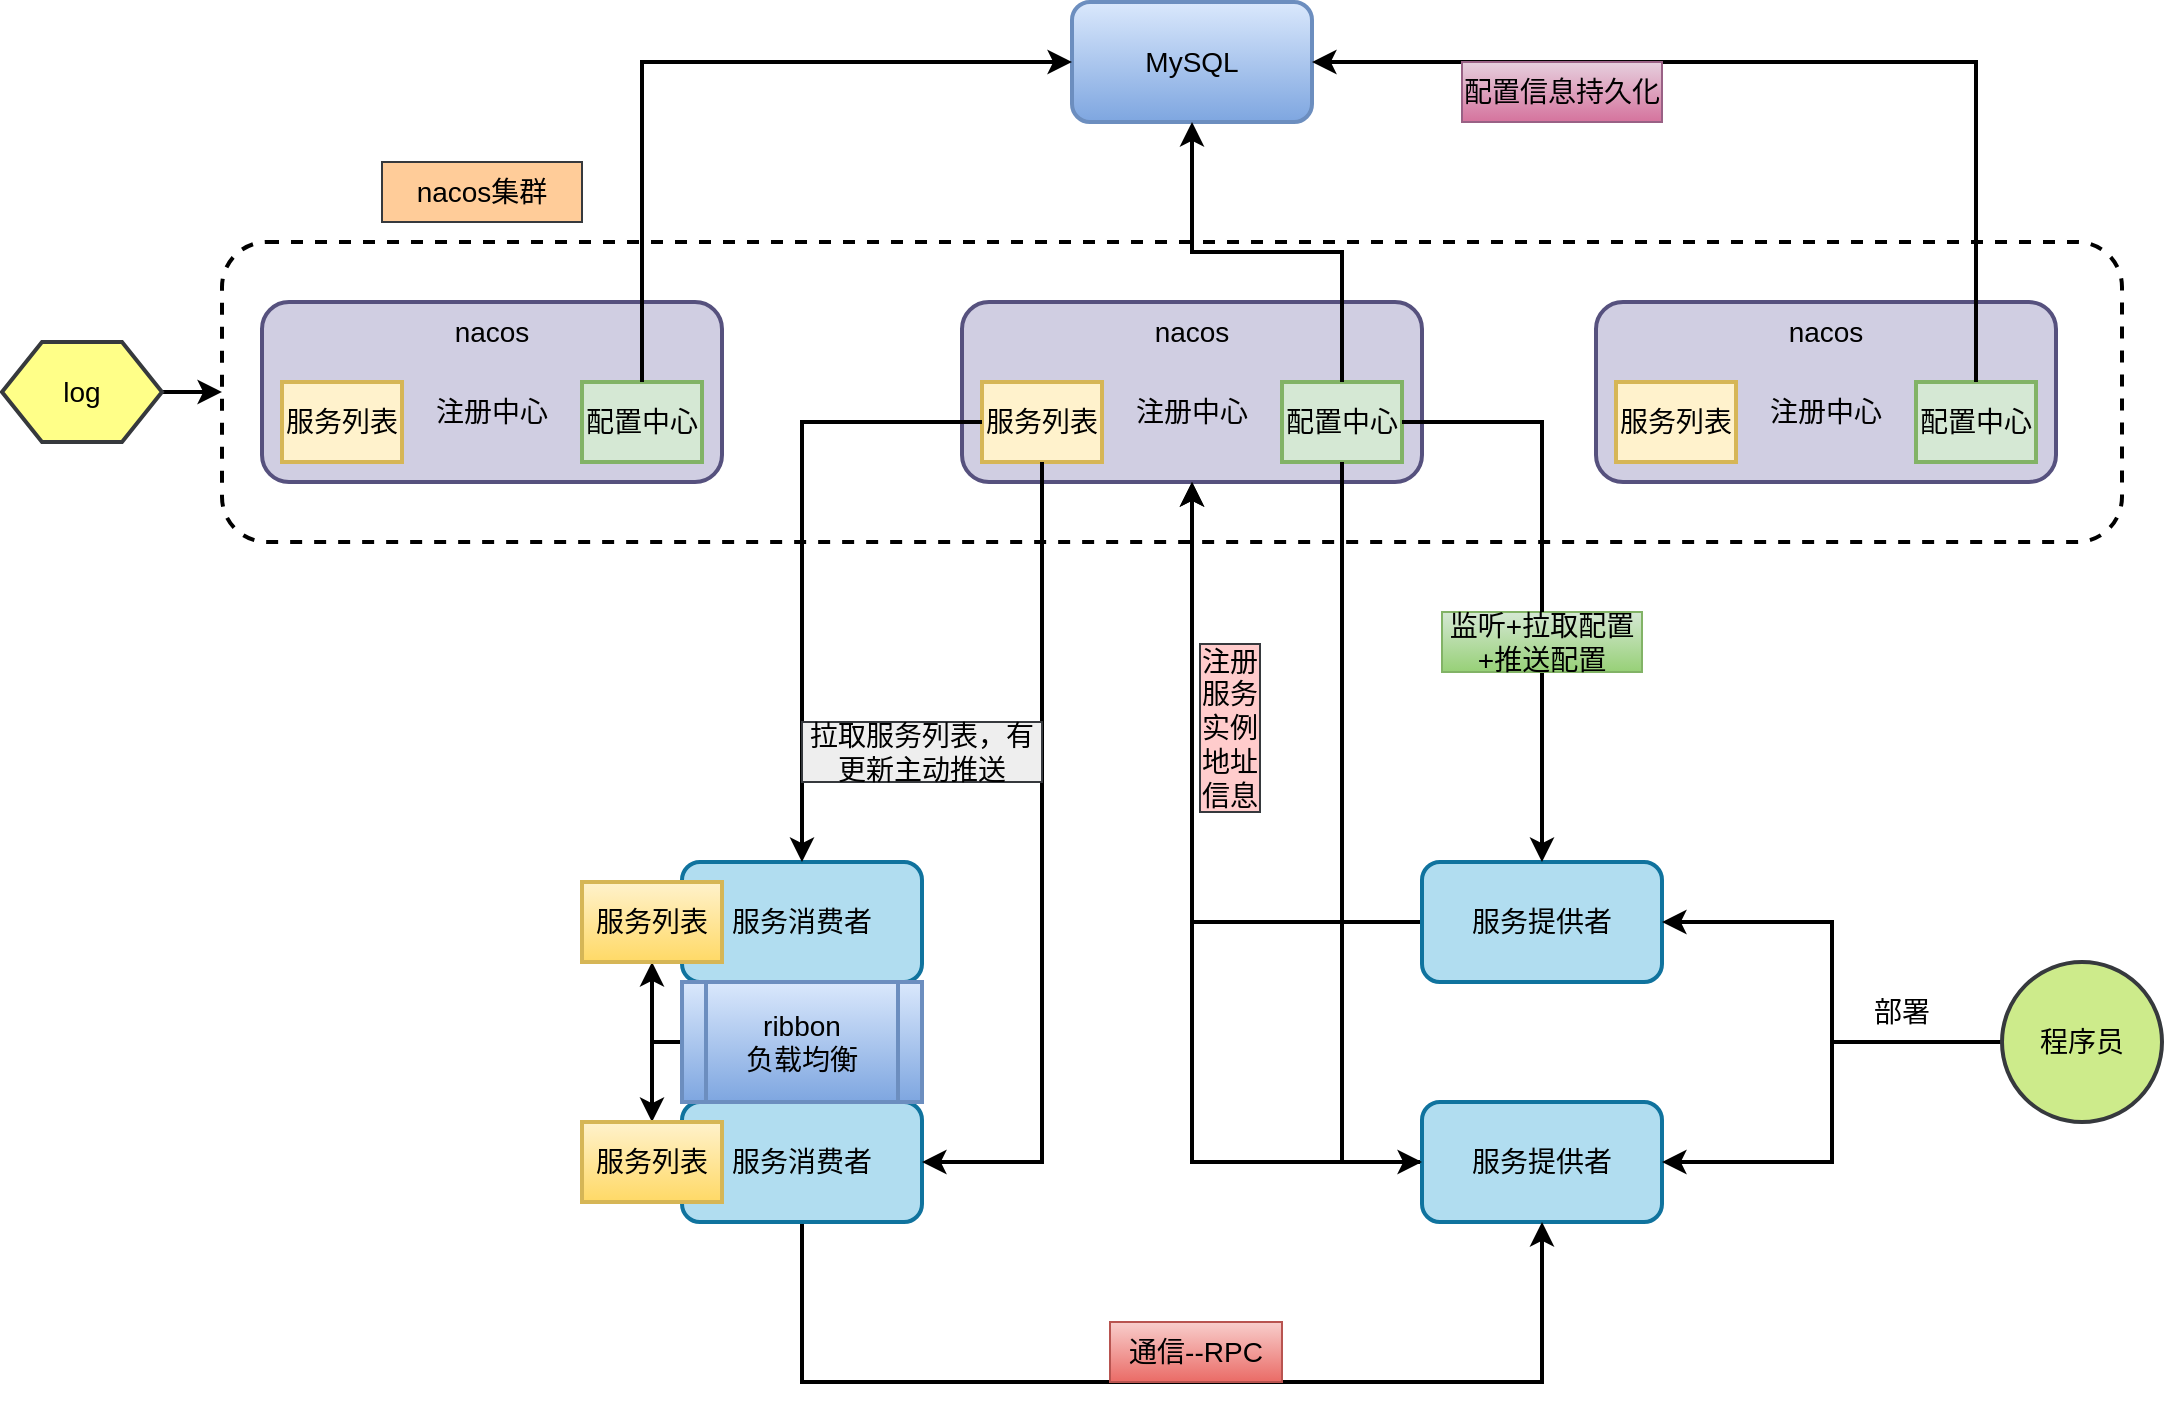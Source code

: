 <mxfile version="19.0.3" type="github">
  <diagram id="ZfL29_LFerHvkNmKuajL" name="第 1 页">
    <mxGraphModel dx="1865" dy="615" grid="1" gridSize="10" guides="1" tooltips="1" connect="1" arrows="1" fold="1" page="1" pageScale="1" pageWidth="827" pageHeight="1169" math="0" shadow="0">
      <root>
        <mxCell id="0" />
        <mxCell id="1" parent="0" />
        <mxCell id="rzoJxHTN7UzlVfzk141W-5" value="" style="group" vertex="1" connectable="0" parent="1">
          <mxGeometry x="280" y="160" width="230" height="90" as="geometry" />
        </mxCell>
        <mxCell id="rzoJxHTN7UzlVfzk141W-1" value="nacos" style="rounded=1;whiteSpace=wrap;html=1;verticalAlign=top;fontSize=14;strokeWidth=2;fillColor=#d0cee2;strokeColor=#56517e;" vertex="1" parent="rzoJxHTN7UzlVfzk141W-5">
          <mxGeometry width="230" height="90" as="geometry" />
        </mxCell>
        <mxCell id="rzoJxHTN7UzlVfzk141W-2" value="服务列表" style="rounded=0;whiteSpace=wrap;html=1;fontSize=14;strokeWidth=2;fillColor=#fff2cc;strokeColor=#d6b656;" vertex="1" parent="rzoJxHTN7UzlVfzk141W-5">
          <mxGeometry x="10" y="40" width="60" height="40" as="geometry" />
        </mxCell>
        <mxCell id="rzoJxHTN7UzlVfzk141W-3" value="配置中心" style="rounded=0;whiteSpace=wrap;html=1;fontSize=14;strokeWidth=2;fillColor=#d5e8d4;strokeColor=#82b366;" vertex="1" parent="rzoJxHTN7UzlVfzk141W-5">
          <mxGeometry x="160" y="40" width="60" height="40" as="geometry" />
        </mxCell>
        <mxCell id="rzoJxHTN7UzlVfzk141W-4" value="注册中心" style="text;html=1;strokeColor=none;fillColor=none;align=center;verticalAlign=middle;whiteSpace=wrap;rounded=0;fontSize=14;" vertex="1" parent="rzoJxHTN7UzlVfzk141W-5">
          <mxGeometry x="85" y="40" width="60" height="30" as="geometry" />
        </mxCell>
        <mxCell id="rzoJxHTN7UzlVfzk141W-6" value="" style="group" vertex="1" connectable="0" parent="1">
          <mxGeometry x="-70" y="160" width="230" height="90" as="geometry" />
        </mxCell>
        <mxCell id="rzoJxHTN7UzlVfzk141W-7" value="nacos" style="rounded=1;whiteSpace=wrap;html=1;verticalAlign=top;fontSize=14;strokeWidth=2;fillColor=#d0cee2;strokeColor=#56517e;" vertex="1" parent="rzoJxHTN7UzlVfzk141W-6">
          <mxGeometry width="230" height="90" as="geometry" />
        </mxCell>
        <mxCell id="rzoJxHTN7UzlVfzk141W-8" value="服务列表" style="rounded=0;whiteSpace=wrap;html=1;fontSize=14;strokeWidth=2;fillColor=#fff2cc;strokeColor=#d6b656;" vertex="1" parent="rzoJxHTN7UzlVfzk141W-6">
          <mxGeometry x="10" y="40" width="60" height="40" as="geometry" />
        </mxCell>
        <mxCell id="rzoJxHTN7UzlVfzk141W-9" value="配置中心" style="rounded=0;whiteSpace=wrap;html=1;fontSize=14;strokeWidth=2;fillColor=#d5e8d4;strokeColor=#82b366;" vertex="1" parent="rzoJxHTN7UzlVfzk141W-6">
          <mxGeometry x="160" y="40" width="60" height="40" as="geometry" />
        </mxCell>
        <mxCell id="rzoJxHTN7UzlVfzk141W-10" value="注册中心" style="text;html=1;strokeColor=none;fillColor=none;align=center;verticalAlign=middle;whiteSpace=wrap;rounded=0;fontSize=14;" vertex="1" parent="rzoJxHTN7UzlVfzk141W-6">
          <mxGeometry x="85" y="40" width="60" height="30" as="geometry" />
        </mxCell>
        <mxCell id="rzoJxHTN7UzlVfzk141W-11" value="" style="group" vertex="1" connectable="0" parent="1">
          <mxGeometry x="597" y="160" width="230" height="90" as="geometry" />
        </mxCell>
        <mxCell id="rzoJxHTN7UzlVfzk141W-12" value="nacos" style="rounded=1;whiteSpace=wrap;html=1;verticalAlign=top;fontSize=14;strokeWidth=2;fillColor=#d0cee2;strokeColor=#56517e;" vertex="1" parent="rzoJxHTN7UzlVfzk141W-11">
          <mxGeometry width="230" height="90" as="geometry" />
        </mxCell>
        <mxCell id="rzoJxHTN7UzlVfzk141W-13" value="服务列表" style="rounded=0;whiteSpace=wrap;html=1;fontSize=14;strokeWidth=2;fillColor=#fff2cc;strokeColor=#d6b656;" vertex="1" parent="rzoJxHTN7UzlVfzk141W-11">
          <mxGeometry x="10" y="40" width="60" height="40" as="geometry" />
        </mxCell>
        <mxCell id="rzoJxHTN7UzlVfzk141W-14" value="配置中心" style="rounded=0;whiteSpace=wrap;html=1;fontSize=14;strokeWidth=2;fillColor=#d5e8d4;strokeColor=#82b366;" vertex="1" parent="rzoJxHTN7UzlVfzk141W-11">
          <mxGeometry x="160" y="40" width="60" height="40" as="geometry" />
        </mxCell>
        <mxCell id="rzoJxHTN7UzlVfzk141W-15" value="注册中心" style="text;html=1;strokeColor=none;fillColor=none;align=center;verticalAlign=middle;whiteSpace=wrap;rounded=0;fontSize=14;" vertex="1" parent="rzoJxHTN7UzlVfzk141W-11">
          <mxGeometry x="85" y="40" width="60" height="30" as="geometry" />
        </mxCell>
        <mxCell id="rzoJxHTN7UzlVfzk141W-24" style="edgeStyle=orthogonalEdgeStyle;rounded=0;orthogonalLoop=1;jettySize=auto;html=1;entryX=0.5;entryY=1;entryDx=0;entryDy=0;fontSize=14;strokeWidth=2;" edge="1" parent="1" source="rzoJxHTN7UzlVfzk141W-16" target="rzoJxHTN7UzlVfzk141W-1">
          <mxGeometry relative="1" as="geometry">
            <Array as="points">
              <mxPoint x="395" y="470" />
            </Array>
          </mxGeometry>
        </mxCell>
        <mxCell id="rzoJxHTN7UzlVfzk141W-16" value="服务提供者" style="rounded=1;whiteSpace=wrap;html=1;fontSize=14;strokeWidth=2;fillColor=#b1ddf0;strokeColor=#10739e;" vertex="1" parent="1">
          <mxGeometry x="510" y="440" width="120" height="60" as="geometry" />
        </mxCell>
        <mxCell id="rzoJxHTN7UzlVfzk141W-25" style="edgeStyle=orthogonalEdgeStyle;rounded=0;orthogonalLoop=1;jettySize=auto;html=1;entryX=0.5;entryY=1;entryDx=0;entryDy=0;fontSize=14;strokeWidth=2;" edge="1" parent="1" source="rzoJxHTN7UzlVfzk141W-17" target="rzoJxHTN7UzlVfzk141W-1">
          <mxGeometry relative="1" as="geometry">
            <Array as="points">
              <mxPoint x="395" y="590" />
            </Array>
          </mxGeometry>
        </mxCell>
        <mxCell id="rzoJxHTN7UzlVfzk141W-17" value="服务提供者" style="rounded=1;whiteSpace=wrap;html=1;fontSize=14;strokeWidth=2;fillColor=#b1ddf0;strokeColor=#10739e;" vertex="1" parent="1">
          <mxGeometry x="510" y="560" width="120" height="60" as="geometry" />
        </mxCell>
        <mxCell id="rzoJxHTN7UzlVfzk141W-18" value="服务消费者" style="rounded=1;whiteSpace=wrap;html=1;fontSize=14;strokeWidth=2;fillColor=#b1ddf0;strokeColor=#10739e;" vertex="1" parent="1">
          <mxGeometry x="140" y="440" width="120" height="60" as="geometry" />
        </mxCell>
        <mxCell id="rzoJxHTN7UzlVfzk141W-35" style="edgeStyle=orthogonalEdgeStyle;rounded=0;orthogonalLoop=1;jettySize=auto;html=1;entryX=0.5;entryY=1;entryDx=0;entryDy=0;fontSize=14;strokeWidth=2;" edge="1" parent="1" source="rzoJxHTN7UzlVfzk141W-19" target="rzoJxHTN7UzlVfzk141W-17">
          <mxGeometry relative="1" as="geometry">
            <Array as="points">
              <mxPoint x="200" y="700" />
              <mxPoint x="570" y="700" />
            </Array>
          </mxGeometry>
        </mxCell>
        <mxCell id="rzoJxHTN7UzlVfzk141W-19" value="服务消费者" style="rounded=1;whiteSpace=wrap;html=1;fontSize=14;strokeWidth=2;fillColor=#b1ddf0;strokeColor=#10739e;" vertex="1" parent="1">
          <mxGeometry x="140" y="560" width="120" height="60" as="geometry" />
        </mxCell>
        <mxCell id="rzoJxHTN7UzlVfzk141W-21" style="edgeStyle=orthogonalEdgeStyle;rounded=0;orthogonalLoop=1;jettySize=auto;html=1;entryX=1;entryY=0.5;entryDx=0;entryDy=0;fontSize=14;strokeWidth=2;" edge="1" parent="1" source="rzoJxHTN7UzlVfzk141W-20" target="rzoJxHTN7UzlVfzk141W-16">
          <mxGeometry relative="1" as="geometry" />
        </mxCell>
        <mxCell id="rzoJxHTN7UzlVfzk141W-22" style="edgeStyle=orthogonalEdgeStyle;rounded=0;orthogonalLoop=1;jettySize=auto;html=1;entryX=1;entryY=0.5;entryDx=0;entryDy=0;fontSize=14;strokeWidth=2;" edge="1" parent="1" source="rzoJxHTN7UzlVfzk141W-20" target="rzoJxHTN7UzlVfzk141W-17">
          <mxGeometry relative="1" as="geometry" />
        </mxCell>
        <mxCell id="rzoJxHTN7UzlVfzk141W-20" value="程序员" style="ellipse;whiteSpace=wrap;html=1;aspect=fixed;fontSize=14;strokeWidth=2;fillColor=#cdeb8b;strokeColor=#36393d;" vertex="1" parent="1">
          <mxGeometry x="800" y="490" width="80" height="80" as="geometry" />
        </mxCell>
        <mxCell id="rzoJxHTN7UzlVfzk141W-23" value="部署" style="text;html=1;strokeColor=none;fillColor=none;align=center;verticalAlign=middle;whiteSpace=wrap;rounded=0;fontSize=14;" vertex="1" parent="1">
          <mxGeometry x="720" y="500" width="60" height="30" as="geometry" />
        </mxCell>
        <mxCell id="rzoJxHTN7UzlVfzk141W-26" value="注册服务实例地址信息" style="text;html=1;strokeColor=#36393d;fillColor=#ffcccc;align=center;verticalAlign=middle;whiteSpace=wrap;rounded=0;fontSize=14;rotation=90;horizontal=0;" vertex="1" parent="1">
          <mxGeometry x="372" y="358" width="84" height="30" as="geometry" />
        </mxCell>
        <mxCell id="rzoJxHTN7UzlVfzk141W-27" style="edgeStyle=orthogonalEdgeStyle;rounded=0;orthogonalLoop=1;jettySize=auto;html=1;entryX=0.5;entryY=0;entryDx=0;entryDy=0;fontSize=14;strokeWidth=2;startArrow=none;" edge="1" parent="1" source="rzoJxHTN7UzlVfzk141W-29" target="rzoJxHTN7UzlVfzk141W-16">
          <mxGeometry relative="1" as="geometry" />
        </mxCell>
        <mxCell id="rzoJxHTN7UzlVfzk141W-28" style="edgeStyle=orthogonalEdgeStyle;rounded=0;orthogonalLoop=1;jettySize=auto;html=1;entryX=0;entryY=0.5;entryDx=0;entryDy=0;fontSize=14;strokeWidth=2;" edge="1" parent="1" source="rzoJxHTN7UzlVfzk141W-3" target="rzoJxHTN7UzlVfzk141W-17">
          <mxGeometry relative="1" as="geometry">
            <Array as="points">
              <mxPoint x="470" y="590" />
            </Array>
          </mxGeometry>
        </mxCell>
        <mxCell id="rzoJxHTN7UzlVfzk141W-29" value="监听+拉取配置+推送配置" style="text;html=1;strokeColor=#82b366;fillColor=#d5e8d4;align=center;verticalAlign=middle;whiteSpace=wrap;rounded=0;fontSize=14;gradientColor=#97d077;" vertex="1" parent="1">
          <mxGeometry x="520" y="315" width="100" height="30" as="geometry" />
        </mxCell>
        <mxCell id="rzoJxHTN7UzlVfzk141W-30" value="" style="edgeStyle=orthogonalEdgeStyle;rounded=0;orthogonalLoop=1;jettySize=auto;html=1;entryX=0.5;entryY=0;entryDx=0;entryDy=0;fontSize=14;strokeWidth=2;endArrow=none;" edge="1" parent="1" source="rzoJxHTN7UzlVfzk141W-3" target="rzoJxHTN7UzlVfzk141W-29">
          <mxGeometry relative="1" as="geometry">
            <mxPoint x="500" y="220" as="sourcePoint" />
            <mxPoint x="570" y="440" as="targetPoint" />
          </mxGeometry>
        </mxCell>
        <mxCell id="rzoJxHTN7UzlVfzk141W-31" style="edgeStyle=orthogonalEdgeStyle;rounded=0;orthogonalLoop=1;jettySize=auto;html=1;entryX=0.5;entryY=0;entryDx=0;entryDy=0;fontSize=14;strokeWidth=2;" edge="1" parent="1" source="rzoJxHTN7UzlVfzk141W-2" target="rzoJxHTN7UzlVfzk141W-18">
          <mxGeometry relative="1" as="geometry" />
        </mxCell>
        <mxCell id="rzoJxHTN7UzlVfzk141W-32" style="edgeStyle=orthogonalEdgeStyle;rounded=0;orthogonalLoop=1;jettySize=auto;html=1;entryX=1;entryY=0.5;entryDx=0;entryDy=0;fontSize=14;strokeWidth=2;" edge="1" parent="1" source="rzoJxHTN7UzlVfzk141W-2" target="rzoJxHTN7UzlVfzk141W-19">
          <mxGeometry relative="1" as="geometry">
            <Array as="points">
              <mxPoint x="320" y="590" />
            </Array>
          </mxGeometry>
        </mxCell>
        <mxCell id="rzoJxHTN7UzlVfzk141W-33" value="拉取服务列表，有更新主动推送" style="text;html=1;strokeColor=#36393d;fillColor=#eeeeee;align=center;verticalAlign=middle;whiteSpace=wrap;rounded=0;fontSize=14;" vertex="1" parent="1">
          <mxGeometry x="200" y="370" width="120" height="30" as="geometry" />
        </mxCell>
        <mxCell id="rzoJxHTN7UzlVfzk141W-50" style="edgeStyle=orthogonalEdgeStyle;rounded=0;orthogonalLoop=1;jettySize=auto;html=1;entryX=0.5;entryY=1;entryDx=0;entryDy=0;fontSize=14;strokeWidth=2;" edge="1" parent="1" source="rzoJxHTN7UzlVfzk141W-34" target="rzoJxHTN7UzlVfzk141W-47">
          <mxGeometry relative="1" as="geometry">
            <Array as="points">
              <mxPoint x="125" y="530" />
            </Array>
          </mxGeometry>
        </mxCell>
        <mxCell id="rzoJxHTN7UzlVfzk141W-51" style="edgeStyle=orthogonalEdgeStyle;rounded=0;orthogonalLoop=1;jettySize=auto;html=1;entryX=0.5;entryY=0;entryDx=0;entryDy=0;fontSize=14;strokeWidth=2;" edge="1" parent="1" source="rzoJxHTN7UzlVfzk141W-34" target="rzoJxHTN7UzlVfzk141W-48">
          <mxGeometry relative="1" as="geometry">
            <Array as="points">
              <mxPoint x="125" y="530" />
            </Array>
          </mxGeometry>
        </mxCell>
        <mxCell id="rzoJxHTN7UzlVfzk141W-34" value="ribbon&lt;br&gt;负载均衡" style="shape=process;whiteSpace=wrap;html=1;backgroundOutline=1;fontSize=14;strokeWidth=2;fillColor=#dae8fc;gradientColor=#7ea6e0;strokeColor=#6c8ebf;" vertex="1" parent="1">
          <mxGeometry x="140" y="500" width="120" height="60" as="geometry" />
        </mxCell>
        <mxCell id="rzoJxHTN7UzlVfzk141W-41" value="通信--RPC" style="text;html=1;strokeColor=#b85450;fillColor=#f8cecc;align=center;verticalAlign=middle;whiteSpace=wrap;rounded=0;fontSize=14;gradientColor=#ea6b66;" vertex="1" parent="1">
          <mxGeometry x="354" y="670" width="86" height="30" as="geometry" />
        </mxCell>
        <mxCell id="rzoJxHTN7UzlVfzk141W-47" value="服务列表" style="rounded=0;whiteSpace=wrap;html=1;fontSize=14;strokeWidth=2;fillColor=#fff2cc;gradientColor=#ffd966;strokeColor=#d6b656;" vertex="1" parent="1">
          <mxGeometry x="90" y="450" width="70" height="40" as="geometry" />
        </mxCell>
        <mxCell id="rzoJxHTN7UzlVfzk141W-48" value="服务列表" style="rounded=0;whiteSpace=wrap;html=1;fontSize=14;strokeWidth=2;fillColor=#fff2cc;gradientColor=#ffd966;strokeColor=#d6b656;" vertex="1" parent="1">
          <mxGeometry x="90" y="570" width="70" height="40" as="geometry" />
        </mxCell>
        <mxCell id="rzoJxHTN7UzlVfzk141W-52" value="MySQL" style="rounded=1;whiteSpace=wrap;html=1;fontSize=14;strokeWidth=2;fillColor=#dae8fc;gradientColor=#7ea6e0;strokeColor=#6c8ebf;" vertex="1" parent="1">
          <mxGeometry x="335" y="10" width="120" height="60" as="geometry" />
        </mxCell>
        <mxCell id="rzoJxHTN7UzlVfzk141W-53" style="edgeStyle=orthogonalEdgeStyle;rounded=0;orthogonalLoop=1;jettySize=auto;html=1;entryX=0;entryY=0.5;entryDx=0;entryDy=0;fontSize=14;strokeWidth=2;" edge="1" parent="1" source="rzoJxHTN7UzlVfzk141W-9" target="rzoJxHTN7UzlVfzk141W-52">
          <mxGeometry relative="1" as="geometry">
            <Array as="points">
              <mxPoint x="120" y="40" />
            </Array>
          </mxGeometry>
        </mxCell>
        <mxCell id="rzoJxHTN7UzlVfzk141W-54" style="edgeStyle=orthogonalEdgeStyle;rounded=0;orthogonalLoop=1;jettySize=auto;html=1;entryX=0.5;entryY=1;entryDx=0;entryDy=0;fontSize=14;strokeWidth=2;" edge="1" parent="1" source="rzoJxHTN7UzlVfzk141W-3" target="rzoJxHTN7UzlVfzk141W-52">
          <mxGeometry relative="1" as="geometry" />
        </mxCell>
        <mxCell id="rzoJxHTN7UzlVfzk141W-55" style="edgeStyle=orthogonalEdgeStyle;rounded=0;orthogonalLoop=1;jettySize=auto;html=1;entryX=1;entryY=0.5;entryDx=0;entryDy=0;fontSize=14;strokeWidth=2;" edge="1" parent="1" source="rzoJxHTN7UzlVfzk141W-14" target="rzoJxHTN7UzlVfzk141W-52">
          <mxGeometry relative="1" as="geometry">
            <Array as="points">
              <mxPoint x="787" y="40" />
            </Array>
          </mxGeometry>
        </mxCell>
        <mxCell id="rzoJxHTN7UzlVfzk141W-56" value="配置信息持久化" style="text;html=1;strokeColor=#996185;fillColor=#e6d0de;align=center;verticalAlign=middle;whiteSpace=wrap;rounded=0;fontSize=14;gradientColor=#d5739d;" vertex="1" parent="1">
          <mxGeometry x="530" y="40" width="100" height="30" as="geometry" />
        </mxCell>
        <mxCell id="rzoJxHTN7UzlVfzk141W-57" value="" style="rounded=1;whiteSpace=wrap;html=1;fontSize=14;strokeWidth=2;fillColor=none;dashed=1;" vertex="1" parent="1">
          <mxGeometry x="-90" y="130" width="950" height="150" as="geometry" />
        </mxCell>
        <mxCell id="rzoJxHTN7UzlVfzk141W-58" value="nacos集群" style="text;html=1;strokeColor=#36393d;fillColor=#ffcc99;align=center;verticalAlign=middle;whiteSpace=wrap;rounded=0;fontSize=14;" vertex="1" parent="1">
          <mxGeometry x="-10" y="90" width="100" height="30" as="geometry" />
        </mxCell>
        <mxCell id="rzoJxHTN7UzlVfzk141W-60" style="edgeStyle=orthogonalEdgeStyle;rounded=0;orthogonalLoop=1;jettySize=auto;html=1;entryX=0;entryY=0.5;entryDx=0;entryDy=0;fontSize=14;strokeWidth=2;" edge="1" parent="1" source="rzoJxHTN7UzlVfzk141W-59" target="rzoJxHTN7UzlVfzk141W-57">
          <mxGeometry relative="1" as="geometry" />
        </mxCell>
        <mxCell id="rzoJxHTN7UzlVfzk141W-59" value="log" style="shape=hexagon;perimeter=hexagonPerimeter2;whiteSpace=wrap;html=1;fixedSize=1;fontSize=14;strokeWidth=2;fillColor=#ffff88;strokeColor=#36393d;" vertex="1" parent="1">
          <mxGeometry x="-200" y="180" width="80" height="50" as="geometry" />
        </mxCell>
      </root>
    </mxGraphModel>
  </diagram>
</mxfile>
